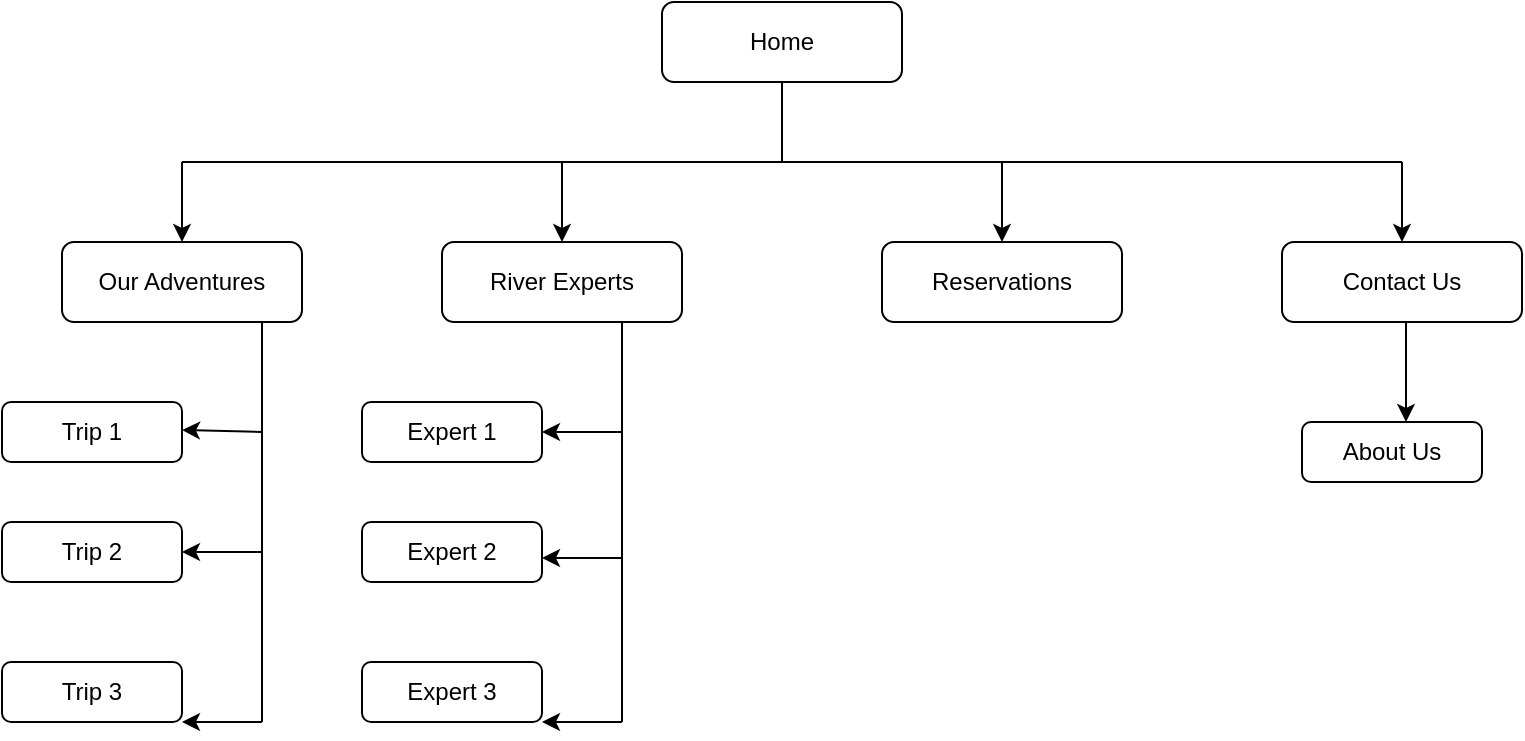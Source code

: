 <mxfile version="12.9.3" type="device"><diagram id="C5RBs43oDa-KdzZeNtuy" name="Page-1"><mxGraphModel dx="1038" dy="585" grid="1" gridSize="10" guides="1" tooltips="1" connect="1" arrows="1" fold="1" page="1" pageScale="1" pageWidth="827" pageHeight="1169" math="0" shadow="0"><root><mxCell id="WIyWlLk6GJQsqaUBKTNV-0"/><mxCell id="WIyWlLk6GJQsqaUBKTNV-1" parent="WIyWlLk6GJQsqaUBKTNV-0"/><mxCell id="WIyWlLk6GJQsqaUBKTNV-3" value="Home" style="rounded=1;whiteSpace=wrap;html=1;fontSize=12;glass=0;strokeWidth=1;shadow=0;" parent="WIyWlLk6GJQsqaUBKTNV-1" vertex="1"><mxGeometry x="360" y="80" width="120" height="40" as="geometry"/></mxCell><mxCell id="WIyWlLk6GJQsqaUBKTNV-7" value="Our Adventures" style="rounded=1;whiteSpace=wrap;html=1;fontSize=12;glass=0;strokeWidth=1;shadow=0;" parent="WIyWlLk6GJQsqaUBKTNV-1" vertex="1"><mxGeometry x="60" y="200" width="120" height="40" as="geometry"/></mxCell><mxCell id="WIyWlLk6GJQsqaUBKTNV-12" value="River Experts" style="rounded=1;whiteSpace=wrap;html=1;fontSize=12;glass=0;strokeWidth=1;shadow=0;" parent="WIyWlLk6GJQsqaUBKTNV-1" vertex="1"><mxGeometry x="250" y="200" width="120" height="40" as="geometry"/></mxCell><mxCell id="SXS86OZEHt9KpljYq2XO-0" value="Reservations" style="rounded=1;whiteSpace=wrap;html=1;fontSize=12;glass=0;strokeWidth=1;shadow=0;" vertex="1" parent="WIyWlLk6GJQsqaUBKTNV-1"><mxGeometry x="470" y="200" width="120" height="40" as="geometry"/></mxCell><mxCell id="SXS86OZEHt9KpljYq2XO-1" value="Contact Us" style="rounded=1;whiteSpace=wrap;html=1;fontSize=12;glass=0;strokeWidth=1;shadow=0;" vertex="1" parent="WIyWlLk6GJQsqaUBKTNV-1"><mxGeometry x="670" y="200" width="120" height="40" as="geometry"/></mxCell><mxCell id="SXS86OZEHt9KpljYq2XO-4" value="" style="endArrow=none;html=1;" edge="1" parent="WIyWlLk6GJQsqaUBKTNV-1"><mxGeometry width="50" height="50" relative="1" as="geometry"><mxPoint x="420" y="160" as="sourcePoint"/><mxPoint x="420" y="120" as="targetPoint"/></mxGeometry></mxCell><mxCell id="SXS86OZEHt9KpljYq2XO-5" value="" style="endArrow=none;html=1;" edge="1" parent="WIyWlLk6GJQsqaUBKTNV-1"><mxGeometry width="50" height="50" relative="1" as="geometry"><mxPoint x="120" y="160" as="sourcePoint"/><mxPoint x="730" y="160" as="targetPoint"/></mxGeometry></mxCell><mxCell id="SXS86OZEHt9KpljYq2XO-8" value="" style="endArrow=classic;html=1;entryX=0.5;entryY=0;entryDx=0;entryDy=0;" edge="1" parent="WIyWlLk6GJQsqaUBKTNV-1" target="WIyWlLk6GJQsqaUBKTNV-7"><mxGeometry width="50" height="50" relative="1" as="geometry"><mxPoint x="120" y="160" as="sourcePoint"/><mxPoint x="170" y="110" as="targetPoint"/></mxGeometry></mxCell><mxCell id="SXS86OZEHt9KpljYq2XO-9" value="" style="endArrow=classic;html=1;entryX=0.5;entryY=0;entryDx=0;entryDy=0;" edge="1" parent="WIyWlLk6GJQsqaUBKTNV-1" target="WIyWlLk6GJQsqaUBKTNV-12"><mxGeometry width="50" height="50" relative="1" as="geometry"><mxPoint x="310" y="160" as="sourcePoint"/><mxPoint x="350" y="110" as="targetPoint"/></mxGeometry></mxCell><mxCell id="SXS86OZEHt9KpljYq2XO-10" value="" style="endArrow=classic;html=1;" edge="1" parent="WIyWlLk6GJQsqaUBKTNV-1" target="SXS86OZEHt9KpljYq2XO-0"><mxGeometry width="50" height="50" relative="1" as="geometry"><mxPoint x="530" y="160" as="sourcePoint"/><mxPoint x="580" y="110" as="targetPoint"/></mxGeometry></mxCell><mxCell id="SXS86OZEHt9KpljYq2XO-11" value="" style="endArrow=classic;html=1;entryX=0.5;entryY=0;entryDx=0;entryDy=0;" edge="1" parent="WIyWlLk6GJQsqaUBKTNV-1" target="SXS86OZEHt9KpljYq2XO-1"><mxGeometry width="50" height="50" relative="1" as="geometry"><mxPoint x="730" y="160" as="sourcePoint"/><mxPoint x="780" y="110" as="targetPoint"/><Array as="points"/></mxGeometry></mxCell><mxCell id="SXS86OZEHt9KpljYq2XO-12" value="" style="endArrow=none;html=1;" edge="1" parent="WIyWlLk6GJQsqaUBKTNV-1"><mxGeometry width="50" height="50" relative="1" as="geometry"><mxPoint x="160" y="440" as="sourcePoint"/><mxPoint x="160" y="240" as="targetPoint"/></mxGeometry></mxCell><mxCell id="SXS86OZEHt9KpljYq2XO-14" value="Trip 1" style="rounded=1;whiteSpace=wrap;html=1;" vertex="1" parent="WIyWlLk6GJQsqaUBKTNV-1"><mxGeometry x="30" y="280" width="90" height="30" as="geometry"/></mxCell><mxCell id="SXS86OZEHt9KpljYq2XO-15" value="Trip 2" style="rounded=1;whiteSpace=wrap;html=1;" vertex="1" parent="WIyWlLk6GJQsqaUBKTNV-1"><mxGeometry x="30" y="340" width="90" height="30" as="geometry"/></mxCell><mxCell id="SXS86OZEHt9KpljYq2XO-16" value="Trip 3" style="rounded=1;whiteSpace=wrap;html=1;" vertex="1" parent="WIyWlLk6GJQsqaUBKTNV-1"><mxGeometry x="30" y="410" width="90" height="30" as="geometry"/></mxCell><mxCell id="SXS86OZEHt9KpljYq2XO-17" value="" style="endArrow=classic;html=1;entryX=1;entryY=0.5;entryDx=0;entryDy=0;" edge="1" parent="WIyWlLk6GJQsqaUBKTNV-1"><mxGeometry width="50" height="50" relative="1" as="geometry"><mxPoint x="160" y="295" as="sourcePoint"/><mxPoint x="120" y="294" as="targetPoint"/></mxGeometry></mxCell><mxCell id="SXS86OZEHt9KpljYq2XO-18" value="" style="endArrow=classic;html=1;entryX=1;entryY=0.5;entryDx=0;entryDy=0;" edge="1" parent="WIyWlLk6GJQsqaUBKTNV-1" target="SXS86OZEHt9KpljYq2XO-15"><mxGeometry width="50" height="50" relative="1" as="geometry"><mxPoint x="160" y="355" as="sourcePoint"/><mxPoint x="130" y="304" as="targetPoint"/></mxGeometry></mxCell><mxCell id="SXS86OZEHt9KpljYq2XO-20" value="" style="endArrow=classic;html=1;entryX=1;entryY=1;entryDx=0;entryDy=0;" edge="1" parent="WIyWlLk6GJQsqaUBKTNV-1" target="SXS86OZEHt9KpljYq2XO-16"><mxGeometry width="50" height="50" relative="1" as="geometry"><mxPoint x="160" y="440" as="sourcePoint"/><mxPoint x="440" y="280" as="targetPoint"/></mxGeometry></mxCell><mxCell id="SXS86OZEHt9KpljYq2XO-21" value="Expert 1" style="rounded=1;whiteSpace=wrap;html=1;" vertex="1" parent="WIyWlLk6GJQsqaUBKTNV-1"><mxGeometry x="210" y="280" width="90" height="30" as="geometry"/></mxCell><mxCell id="SXS86OZEHt9KpljYq2XO-22" value="Expert 2" style="rounded=1;whiteSpace=wrap;html=1;" vertex="1" parent="WIyWlLk6GJQsqaUBKTNV-1"><mxGeometry x="210" y="340" width="90" height="30" as="geometry"/></mxCell><mxCell id="SXS86OZEHt9KpljYq2XO-23" value="Expert 3" style="rounded=1;whiteSpace=wrap;html=1;" vertex="1" parent="WIyWlLk6GJQsqaUBKTNV-1"><mxGeometry x="210" y="410" width="90" height="30" as="geometry"/></mxCell><mxCell id="SXS86OZEHt9KpljYq2XO-25" value="" style="endArrow=none;html=1;entryX=0.75;entryY=1;entryDx=0;entryDy=0;" edge="1" parent="WIyWlLk6GJQsqaUBKTNV-1" target="WIyWlLk6GJQsqaUBKTNV-12"><mxGeometry width="50" height="50" relative="1" as="geometry"><mxPoint x="340" y="440" as="sourcePoint"/><mxPoint x="362" y="250" as="targetPoint"/></mxGeometry></mxCell><mxCell id="SXS86OZEHt9KpljYq2XO-26" value="" style="endArrow=classic;html=1;entryX=1;entryY=0.5;entryDx=0;entryDy=0;" edge="1" parent="WIyWlLk6GJQsqaUBKTNV-1" target="SXS86OZEHt9KpljYq2XO-21"><mxGeometry width="50" height="50" relative="1" as="geometry"><mxPoint x="340" y="295" as="sourcePoint"/><mxPoint x="440" y="280" as="targetPoint"/></mxGeometry></mxCell><mxCell id="SXS86OZEHt9KpljYq2XO-27" value="" style="endArrow=classic;html=1;" edge="1" parent="WIyWlLk6GJQsqaUBKTNV-1"><mxGeometry width="50" height="50" relative="1" as="geometry"><mxPoint x="340" y="358" as="sourcePoint"/><mxPoint x="300" y="358" as="targetPoint"/></mxGeometry></mxCell><mxCell id="SXS86OZEHt9KpljYq2XO-28" value="" style="endArrow=classic;html=1;entryX=1;entryY=1;entryDx=0;entryDy=0;" edge="1" parent="WIyWlLk6GJQsqaUBKTNV-1" target="SXS86OZEHt9KpljYq2XO-23"><mxGeometry width="50" height="50" relative="1" as="geometry"><mxPoint x="340" y="440" as="sourcePoint"/><mxPoint x="440" y="280" as="targetPoint"/></mxGeometry></mxCell><mxCell id="SXS86OZEHt9KpljYq2XO-29" value="About Us" style="rounded=1;whiteSpace=wrap;html=1;" vertex="1" parent="WIyWlLk6GJQsqaUBKTNV-1"><mxGeometry x="680" y="290" width="90" height="30" as="geometry"/></mxCell><mxCell id="SXS86OZEHt9KpljYq2XO-30" value="" style="endArrow=classic;html=1;exitX=0.5;exitY=1;exitDx=0;exitDy=0;" edge="1" parent="WIyWlLk6GJQsqaUBKTNV-1"><mxGeometry width="50" height="50" relative="1" as="geometry"><mxPoint x="732" y="240" as="sourcePoint"/><mxPoint x="732" y="290" as="targetPoint"/></mxGeometry></mxCell></root></mxGraphModel></diagram></mxfile>